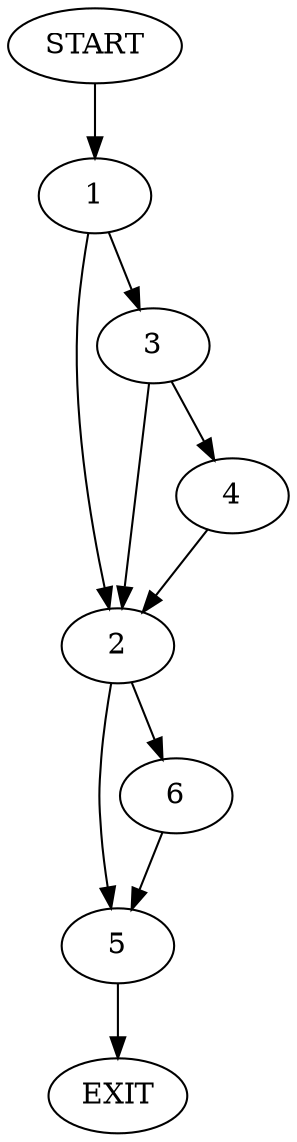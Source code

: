 digraph {
0 [label="START"];
1;
2;
3;
4;
5;
6;
7 [label="EXIT"];
0 -> 1;
1 -> 2;
1 -> 3;
3 -> 2;
3 -> 4;
2 -> 5;
2 -> 6;
4 -> 2;
5 -> 7;
6 -> 5;
}
